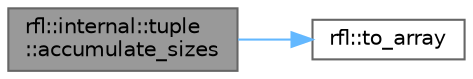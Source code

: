 digraph "rfl::internal::tuple::accumulate_sizes"
{
 // LATEX_PDF_SIZE
  bgcolor="transparent";
  edge [fontname=Helvetica,fontsize=10,labelfontname=Helvetica,labelfontsize=10];
  node [fontname=Helvetica,fontsize=10,shape=box,height=0.2,width=0.4];
  rankdir="LR";
  Node1 [id="Node000001",label="rfl::internal::tuple\l::accumulate_sizes",height=0.2,width=0.4,color="gray40", fillcolor="grey60", style="filled", fontcolor="black",tooltip=" "];
  Node1 -> Node2 [id="edge1_Node000001_Node000002",color="steelblue1",style="solid",tooltip=" "];
  Node2 [id="Node000002",label="rfl::to_array",height=0.2,width=0.4,color="grey40", fillcolor="white", style="filled",URL="$namespacerfl.html#a36f711c4884cb76562e4ecc8195d9afe",tooltip=" "];
}
